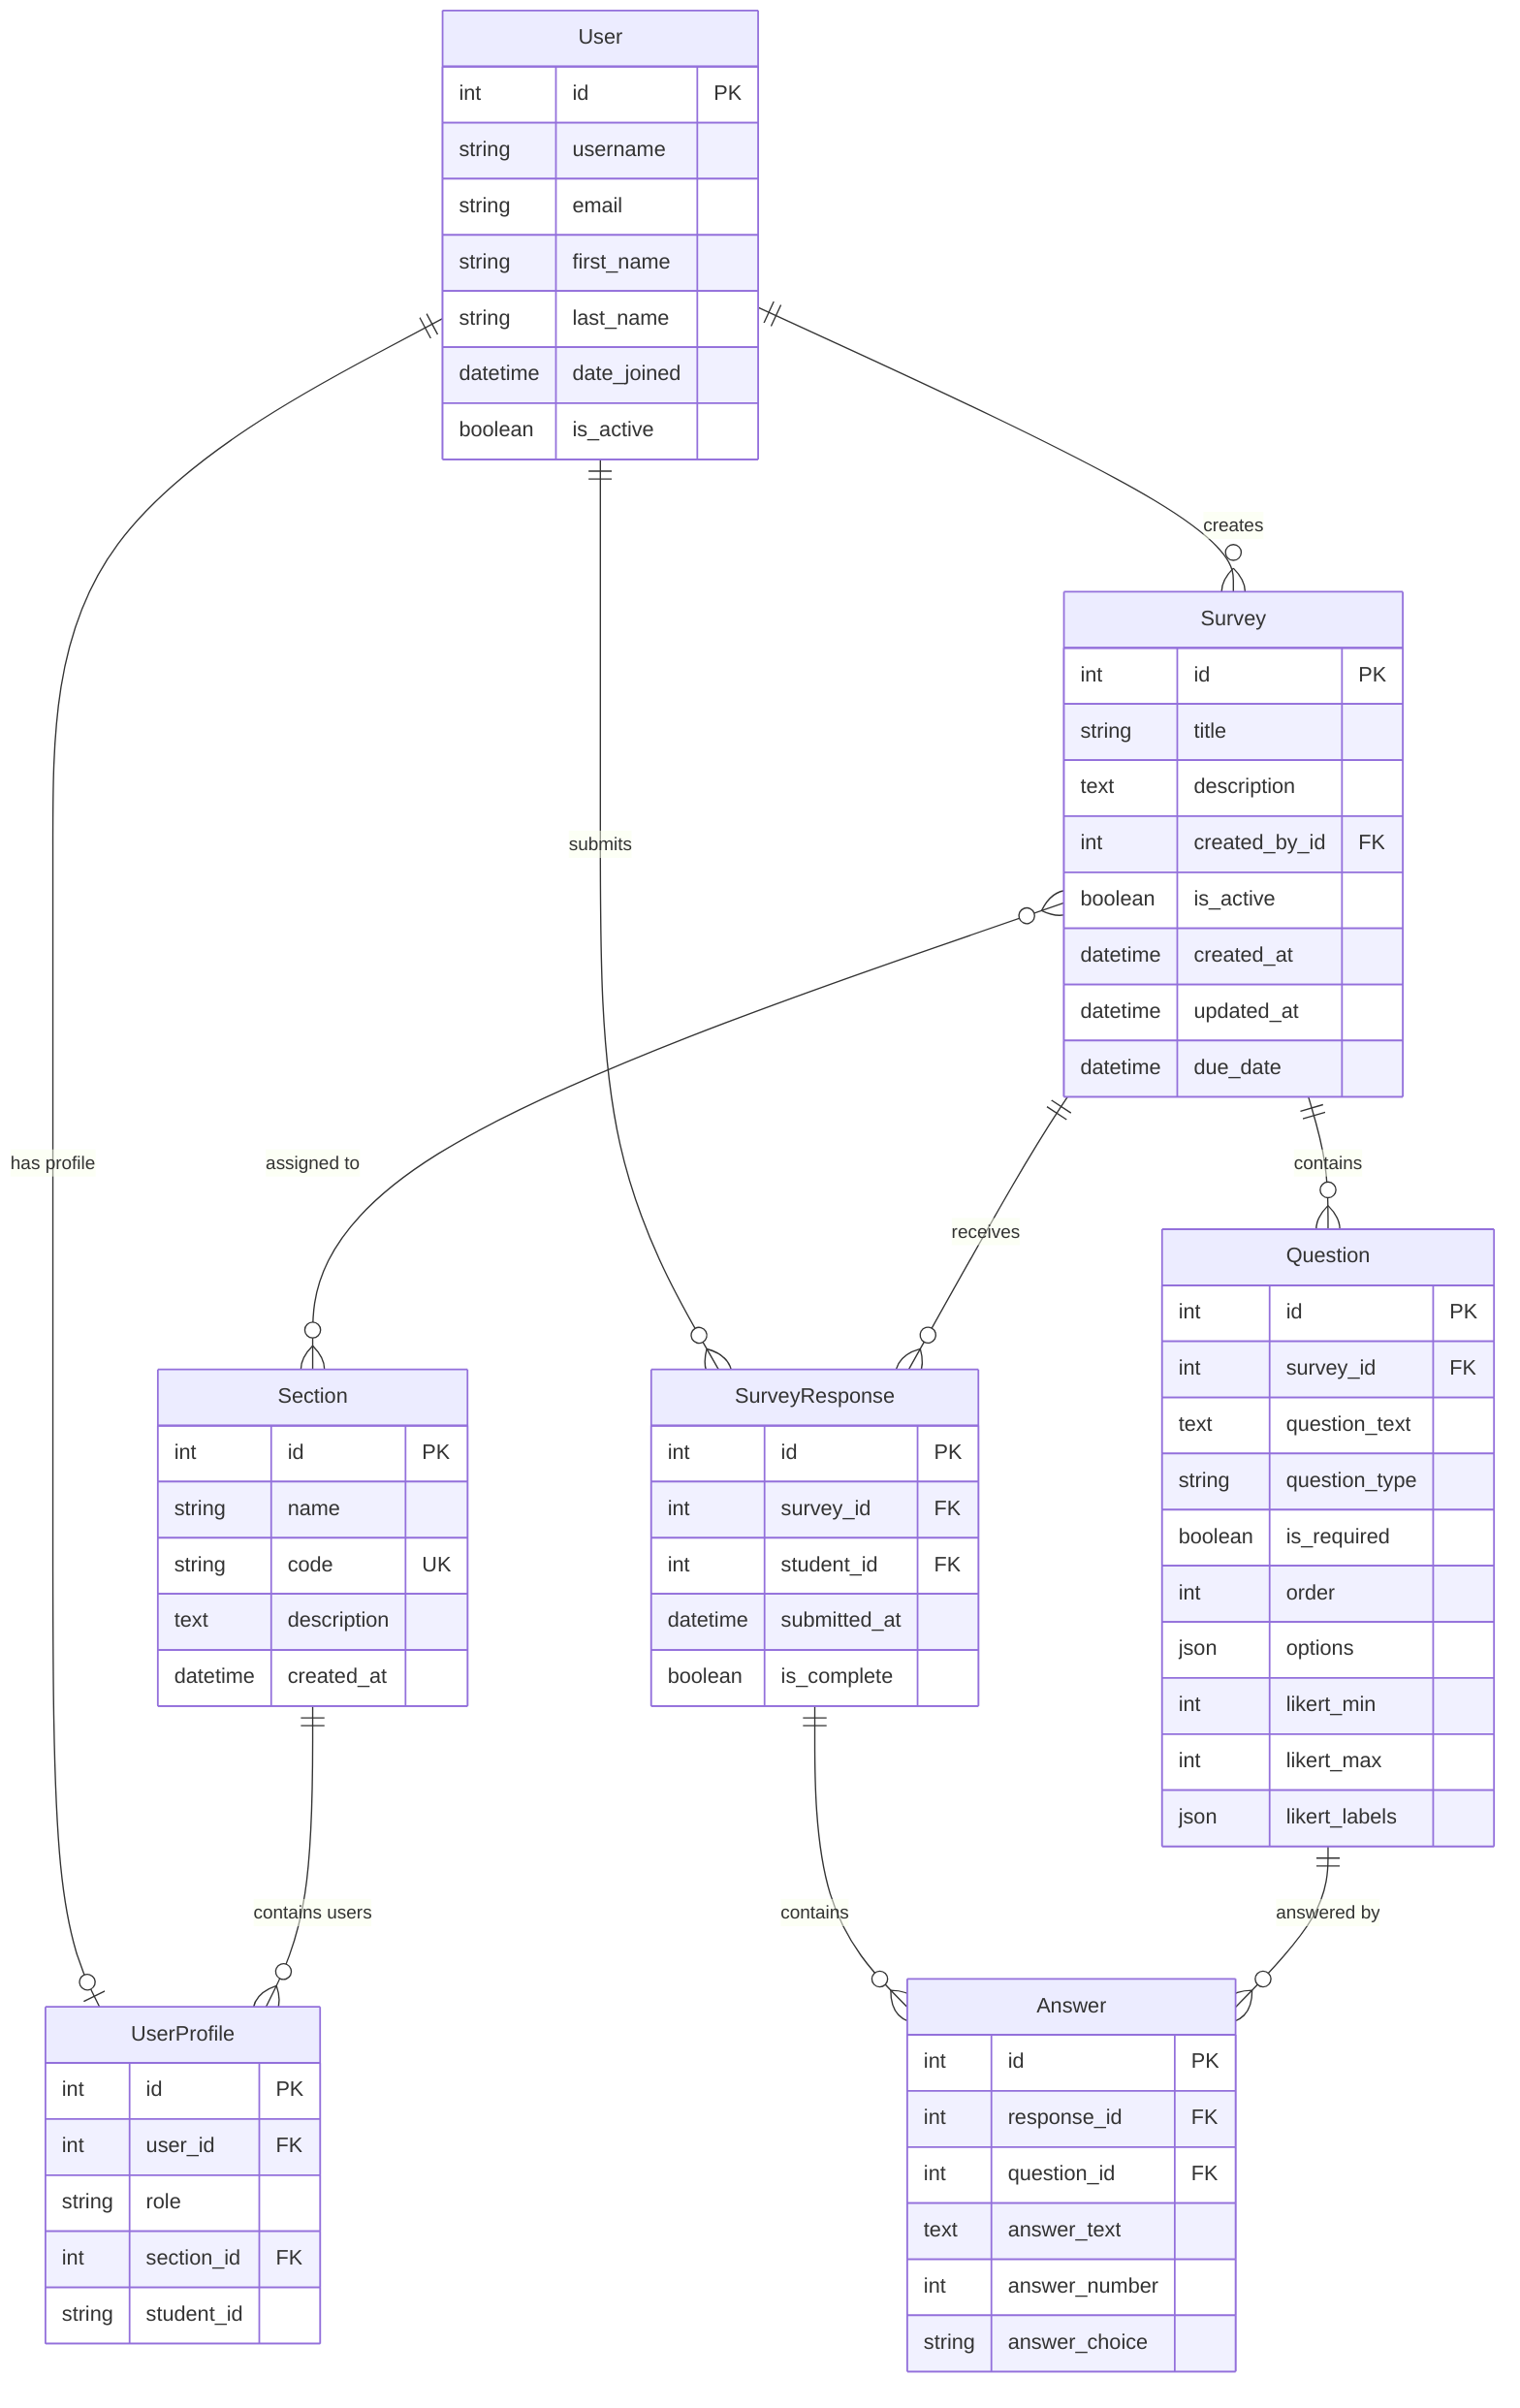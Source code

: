 erDiagram
    User {
        int id PK
        string username
        string email
        string first_name
        string last_name
        datetime date_joined
        boolean is_active
    }
    
    Section {
        int id PK
        string name
        string code UK
        text description
        datetime created_at
    }
    
    UserProfile {
        int id PK
        int user_id FK
        string role
        int section_id FK
        string student_id
    }
    
    Survey {
        int id PK
        string title
        text description
        int created_by_id FK
        boolean is_active
        datetime created_at
        datetime updated_at
        datetime due_date
    }
    
    Question {
        int id PK
        int survey_id FK
        text question_text
        string question_type
        boolean is_required
        int order
        json options
        int likert_min
        int likert_max
        json likert_labels
    }
    
    SurveyResponse {
        int id PK
        int survey_id FK
        int student_id FK
        datetime submitted_at
        boolean is_complete
    }
    
    Answer {
        int id PK
        int response_id FK
        int question_id FK
        text answer_text
        int answer_number
        string answer_choice
    }

    %% Relationships
    User ||--o| UserProfile : "has profile"
    Section ||--o{ UserProfile : "contains users"
    User ||--o{ Survey : "creates"
    User ||--o{ SurveyResponse : "submits"
    Survey ||--o{ Question : "contains"
    Survey ||--o{ SurveyResponse : "receives"
    SurveyResponse ||--o{ Answer : "contains"
    Question ||--o{ Answer : "answered by"
    Survey }o--o{ Section : "assigned to"